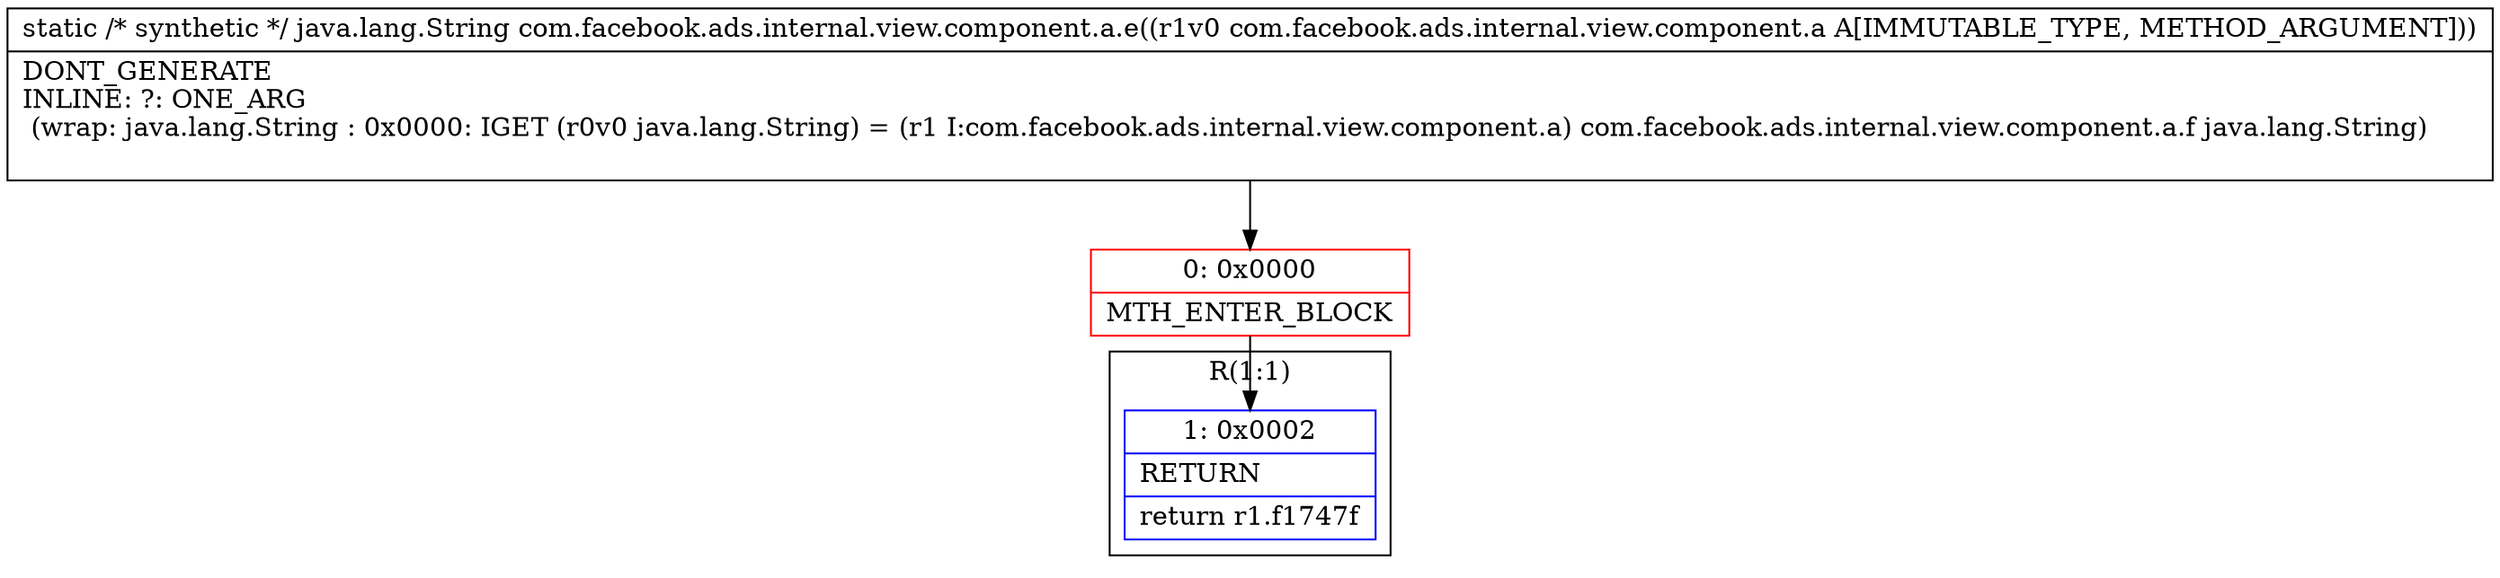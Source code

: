 digraph "CFG forcom.facebook.ads.internal.view.component.a.e(Lcom\/facebook\/ads\/internal\/view\/component\/a;)Ljava\/lang\/String;" {
subgraph cluster_Region_323770986 {
label = "R(1:1)";
node [shape=record,color=blue];
Node_1 [shape=record,label="{1\:\ 0x0002|RETURN\l|return r1.f1747f\l}"];
}
Node_0 [shape=record,color=red,label="{0\:\ 0x0000|MTH_ENTER_BLOCK\l}"];
MethodNode[shape=record,label="{static \/* synthetic *\/ java.lang.String com.facebook.ads.internal.view.component.a.e((r1v0 com.facebook.ads.internal.view.component.a A[IMMUTABLE_TYPE, METHOD_ARGUMENT]))  | DONT_GENERATE\lINLINE: ?: ONE_ARG  \l  (wrap: java.lang.String : 0x0000: IGET  (r0v0 java.lang.String) = (r1 I:com.facebook.ads.internal.view.component.a) com.facebook.ads.internal.view.component.a.f java.lang.String)\l\l}"];
MethodNode -> Node_0;
Node_0 -> Node_1;
}


